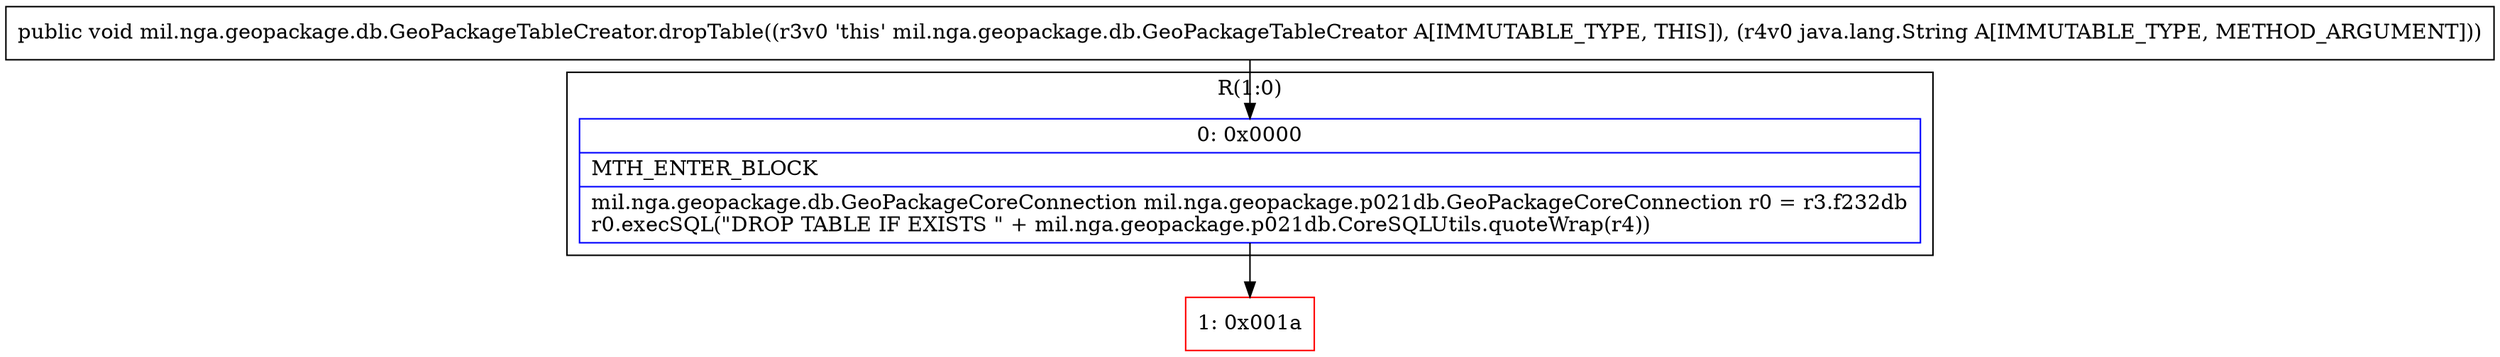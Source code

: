 digraph "CFG formil.nga.geopackage.db.GeoPackageTableCreator.dropTable(Ljava\/lang\/String;)V" {
subgraph cluster_Region_1466056317 {
label = "R(1:0)";
node [shape=record,color=blue];
Node_0 [shape=record,label="{0\:\ 0x0000|MTH_ENTER_BLOCK\l|mil.nga.geopackage.db.GeoPackageCoreConnection mil.nga.geopackage.p021db.GeoPackageCoreConnection r0 = r3.f232db\lr0.execSQL(\"DROP TABLE IF EXISTS \" + mil.nga.geopackage.p021db.CoreSQLUtils.quoteWrap(r4))\l}"];
}
Node_1 [shape=record,color=red,label="{1\:\ 0x001a}"];
MethodNode[shape=record,label="{public void mil.nga.geopackage.db.GeoPackageTableCreator.dropTable((r3v0 'this' mil.nga.geopackage.db.GeoPackageTableCreator A[IMMUTABLE_TYPE, THIS]), (r4v0 java.lang.String A[IMMUTABLE_TYPE, METHOD_ARGUMENT])) }"];
MethodNode -> Node_0;
Node_0 -> Node_1;
}

